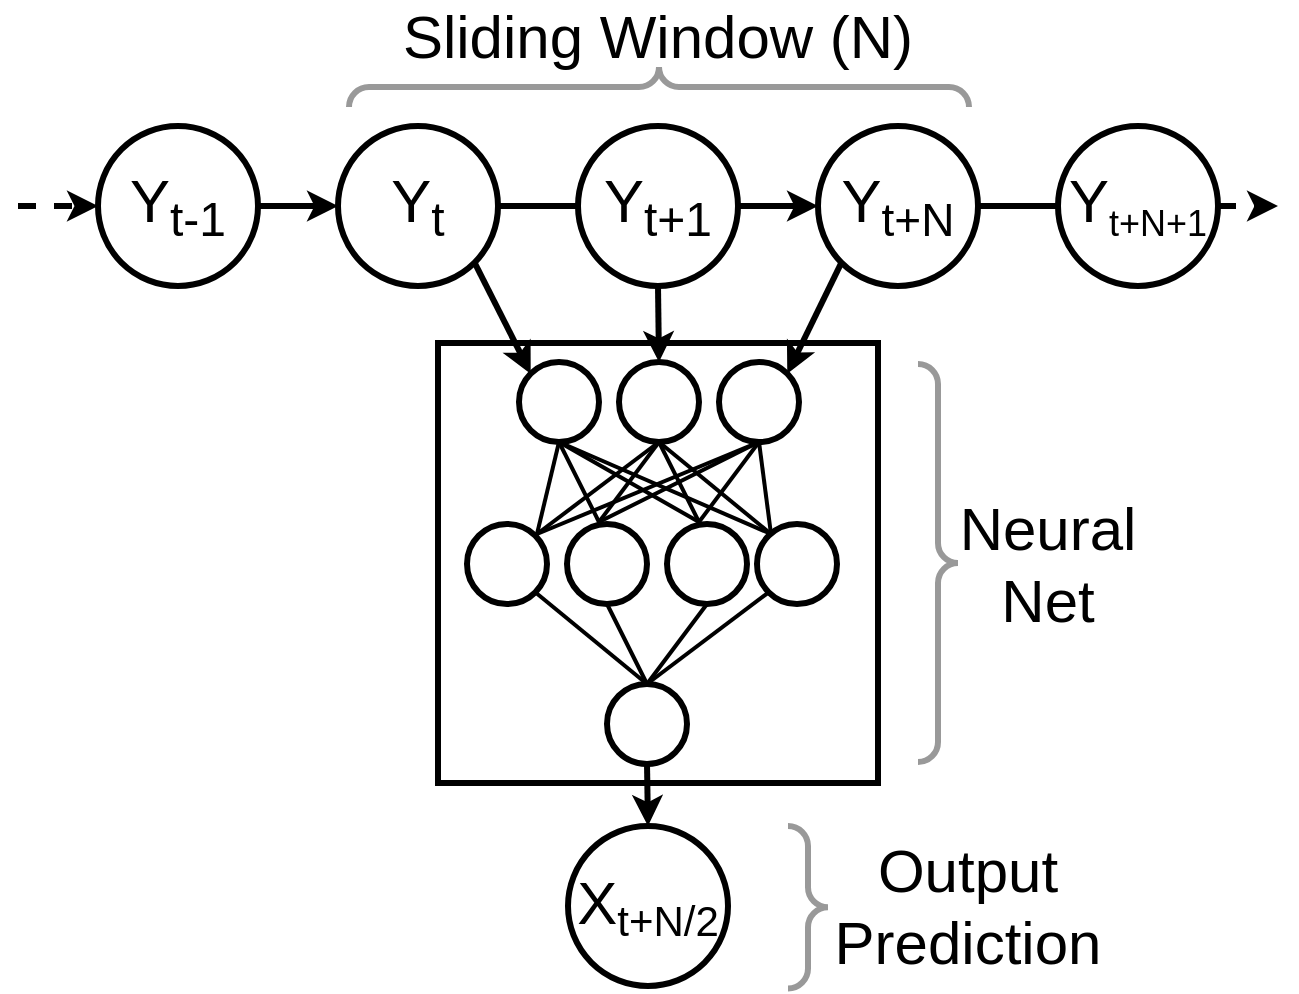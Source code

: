 <mxfile version="20.2.3" type="device"><diagram id="quvCCPkVLItVQjSiOian" name="Page-1"><mxGraphModel dx="773" dy="1230" grid="1" gridSize="10" guides="1" tooltips="1" connect="1" arrows="1" fold="1" page="1" pageScale="1" pageWidth="850" pageHeight="1100" math="0" shadow="0"><root><mxCell id="0"/><mxCell id="1" parent="0"/><mxCell id="PCVajjPwWanejp1941Y9-17" value="Y&lt;sub style=&quot;&quot;&gt;&lt;font style=&quot;font-size: 24px;&quot;&gt;t&lt;/font&gt;&lt;/sub&gt;" style="ellipse;whiteSpace=wrap;html=1;aspect=fixed;fontSize=30;strokeWidth=3;" parent="1" vertex="1"><mxGeometry x="280" y="280" width="80" height="80" as="geometry"/></mxCell><mxCell id="PCVajjPwWanejp1941Y9-18" value="Y&lt;sub style=&quot;&quot;&gt;&lt;font style=&quot;font-size: 24px;&quot;&gt;t-1&lt;/font&gt;&lt;/sub&gt;" style="ellipse;whiteSpace=wrap;html=1;aspect=fixed;fontSize=30;strokeWidth=3;" parent="1" vertex="1"><mxGeometry x="160" y="280" width="80" height="80" as="geometry"/></mxCell><mxCell id="PCVajjPwWanejp1941Y9-19" value="Y&lt;sub style=&quot;&quot;&gt;&lt;font style=&quot;font-size: 18px;&quot;&gt;t+N+1&lt;/font&gt;&lt;/sub&gt;" style="ellipse;whiteSpace=wrap;html=1;aspect=fixed;fontSize=30;strokeWidth=3;" parent="1" vertex="1"><mxGeometry x="640" y="280" width="80" height="80" as="geometry"/></mxCell><mxCell id="PCVajjPwWanejp1941Y9-20" value="" style="endArrow=classic;html=1;rounded=0;entryX=0;entryY=0.5;entryDx=0;entryDy=0;dashed=1;strokeWidth=3;" parent="1" target="PCVajjPwWanejp1941Y9-18" edge="1"><mxGeometry width="50" height="50" relative="1" as="geometry"><mxPoint x="120" y="320" as="sourcePoint"/><mxPoint x="170" y="220" as="targetPoint"/></mxGeometry></mxCell><mxCell id="PCVajjPwWanejp1941Y9-21" value="" style="endArrow=classic;html=1;rounded=0;entryX=0;entryY=0.5;entryDx=0;entryDy=0;exitX=1;exitY=0.5;exitDx=0;exitDy=0;strokeWidth=3;" parent="1" source="PCVajjPwWanejp1941Y9-18" target="PCVajjPwWanejp1941Y9-17" edge="1"><mxGeometry width="50" height="50" relative="1" as="geometry"><mxPoint x="250" y="220" as="sourcePoint"/><mxPoint x="290" y="220" as="targetPoint"/></mxGeometry></mxCell><mxCell id="PCVajjPwWanejp1941Y9-22" value="" style="endArrow=classic;html=1;rounded=0;entryX=0;entryY=0.5;entryDx=0;entryDy=0;exitX=1;exitY=0.5;exitDx=0;exitDy=0;startArrow=none;strokeWidth=3;" parent="1" source="PCVajjPwWanejp1941Y9-43" target="PCVajjPwWanejp1941Y9-42" edge="1"><mxGeometry width="50" height="50" relative="1" as="geometry"><mxPoint x="250" y="330" as="sourcePoint"/><mxPoint x="290" y="330" as="targetPoint"/><Array as="points"/></mxGeometry></mxCell><mxCell id="PCVajjPwWanejp1941Y9-23" value="" style="endArrow=classic;html=1;rounded=0;exitX=1;exitY=0.5;exitDx=0;exitDy=0;dashed=1;strokeWidth=3;" parent="1" source="PCVajjPwWanejp1941Y9-19" edge="1"><mxGeometry width="50" height="50" relative="1" as="geometry"><mxPoint x="600" y="330" as="sourcePoint"/><mxPoint x="750" y="320" as="targetPoint"/><Array as="points"/></mxGeometry></mxCell><mxCell id="PCVajjPwWanejp1941Y9-40" value="" style="labelPosition=right;align=left;strokeWidth=3;shape=mxgraph.mockup.markup.curlyBrace;html=1;shadow=0;dashed=0;strokeColor=#999999;direction=north;rotation=-180;" parent="1" vertex="1"><mxGeometry x="570" y="399" width="20" height="199" as="geometry"/></mxCell><mxCell id="PCVajjPwWanejp1941Y9-41" value="Neural Net" style="text;html=1;strokeColor=none;fillColor=none;align=center;verticalAlign=middle;whiteSpace=wrap;rounded=0;fontSize=30;strokeWidth=3;" parent="1" vertex="1"><mxGeometry x="600" y="463.5" width="70" height="70" as="geometry"/></mxCell><mxCell id="PCVajjPwWanejp1941Y9-102" value="" style="edgeStyle=none;rounded=0;orthogonalLoop=1;jettySize=auto;html=1;endArrow=none;endFill=0;strokeWidth=3;" parent="1" source="PCVajjPwWanejp1941Y9-42" target="PCVajjPwWanejp1941Y9-19" edge="1"><mxGeometry relative="1" as="geometry"/></mxCell><mxCell id="PCVajjPwWanejp1941Y9-42" value="Y&lt;sub style=&quot;&quot;&gt;&lt;font style=&quot;font-size: 23px;&quot;&gt;t+N&lt;/font&gt;&lt;/sub&gt;" style="ellipse;whiteSpace=wrap;html=1;aspect=fixed;fontSize=30;strokeWidth=3;" parent="1" vertex="1"><mxGeometry x="520" y="280" width="80" height="80" as="geometry"/></mxCell><mxCell id="PCVajjPwWanejp1941Y9-43" value="Y&lt;sub style=&quot;&quot;&gt;&lt;font style=&quot;font-size: 24px;&quot;&gt;t+1&lt;/font&gt;&lt;/sub&gt;" style="ellipse;whiteSpace=wrap;html=1;aspect=fixed;fontSize=30;strokeWidth=3;" parent="1" vertex="1"><mxGeometry x="400" y="280" width="80" height="80" as="geometry"/></mxCell><mxCell id="PCVajjPwWanejp1941Y9-44" value="" style="endArrow=none;html=1;rounded=0;entryX=0;entryY=0.5;entryDx=0;entryDy=0;exitX=1;exitY=0.5;exitDx=0;exitDy=0;strokeWidth=3;" parent="1" source="PCVajjPwWanejp1941Y9-17" target="PCVajjPwWanejp1941Y9-43" edge="1"><mxGeometry width="50" height="50" relative="1" as="geometry"><mxPoint x="360" y="320" as="sourcePoint"/><mxPoint x="550" y="320" as="targetPoint"/><Array as="points"/></mxGeometry></mxCell><mxCell id="PCVajjPwWanejp1941Y9-109" value="" style="group;strokeWidth=3;" parent="1" vertex="1" connectable="0"><mxGeometry x="330" y="388.5" width="220" height="220" as="geometry"/></mxCell><mxCell id="PCVajjPwWanejp1941Y9-105" value="" style="rounded=0;whiteSpace=wrap;html=1;strokeWidth=3;" parent="PCVajjPwWanejp1941Y9-109" vertex="1"><mxGeometry width="220" height="220" as="geometry"/></mxCell><mxCell id="PCVajjPwWanejp1941Y9-46" value="" style="ellipse;whiteSpace=wrap;html=1;aspect=fixed;strokeWidth=3;" parent="PCVajjPwWanejp1941Y9-109" vertex="1"><mxGeometry x="14.5" y="90.5" width="40" height="40" as="geometry"/></mxCell><mxCell id="PCVajjPwWanejp1941Y9-49" value="" style="ellipse;whiteSpace=wrap;html=1;aspect=fixed;strokeWidth=3;" parent="PCVajjPwWanejp1941Y9-109" vertex="1"><mxGeometry x="64.5" y="90.5" width="40" height="40" as="geometry"/></mxCell><mxCell id="PCVajjPwWanejp1941Y9-55" value="" style="ellipse;whiteSpace=wrap;html=1;aspect=fixed;strokeWidth=3;" parent="PCVajjPwWanejp1941Y9-109" vertex="1"><mxGeometry x="84.5" y="170.5" width="40" height="40" as="geometry"/></mxCell><mxCell id="PCVajjPwWanejp1941Y9-60" value="" style="endArrow=none;html=1;rounded=0;strokeWidth=2;entryX=0.5;entryY=0;entryDx=0;entryDy=0;exitX=1;exitY=1;exitDx=0;exitDy=0;endFill=0;" parent="PCVajjPwWanejp1941Y9-109" source="PCVajjPwWanejp1941Y9-46" target="PCVajjPwWanejp1941Y9-55" edge="1"><mxGeometry width="50" height="50" relative="1" as="geometry"><mxPoint x="134.5" y="90.5" as="sourcePoint"/><mxPoint x="44.5" y="150.5" as="targetPoint"/></mxGeometry></mxCell><mxCell id="PCVajjPwWanejp1941Y9-62" value="" style="endArrow=none;html=1;rounded=0;strokeWidth=2;exitX=0.5;exitY=1;exitDx=0;exitDy=0;entryX=0.5;entryY=0;entryDx=0;entryDy=0;endFill=0;" parent="PCVajjPwWanejp1941Y9-109" source="PCVajjPwWanejp1941Y9-49" target="PCVajjPwWanejp1941Y9-55" edge="1"><mxGeometry width="50" height="50" relative="1" as="geometry"><mxPoint x="118.642" y="134.642" as="sourcePoint"/><mxPoint x="125.189" y="146.529" as="targetPoint"/></mxGeometry></mxCell><mxCell id="PCVajjPwWanejp1941Y9-64" value="" style="ellipse;whiteSpace=wrap;html=1;aspect=fixed;strokeWidth=3;" parent="PCVajjPwWanejp1941Y9-109" vertex="1"><mxGeometry x="114.5" y="90.5" width="40" height="40" as="geometry"/></mxCell><mxCell id="PCVajjPwWanejp1941Y9-65" value="" style="ellipse;whiteSpace=wrap;html=1;aspect=fixed;strokeWidth=3;" parent="PCVajjPwWanejp1941Y9-109" vertex="1"><mxGeometry x="159.5" y="90.5" width="40" height="40" as="geometry"/></mxCell><mxCell id="PCVajjPwWanejp1941Y9-75" value="" style="endArrow=none;html=1;rounded=0;strokeWidth=2;exitX=0;exitY=1;exitDx=0;exitDy=0;entryX=0.5;entryY=0;entryDx=0;entryDy=0;endFill=0;" parent="PCVajjPwWanejp1941Y9-109" source="PCVajjPwWanejp1941Y9-65" target="PCVajjPwWanejp1941Y9-55" edge="1"><mxGeometry width="50" height="50" relative="1" as="geometry"><mxPoint x="270.358" y="134.642" as="sourcePoint"/><mxPoint x="184.5" y="200.5" as="targetPoint"/></mxGeometry></mxCell><mxCell id="PCVajjPwWanejp1941Y9-77" value="" style="endArrow=none;html=1;rounded=0;strokeWidth=2;exitX=0.5;exitY=1;exitDx=0;exitDy=0;entryX=0.5;entryY=0;entryDx=0;entryDy=0;endFill=0;" parent="PCVajjPwWanejp1941Y9-109" source="PCVajjPwWanejp1941Y9-64" target="PCVajjPwWanejp1941Y9-55" edge="1"><mxGeometry width="50" height="50" relative="1" as="geometry"><mxPoint x="270.358" y="134.642" as="sourcePoint"/><mxPoint x="84.5" y="180.5" as="targetPoint"/></mxGeometry></mxCell><mxCell id="PCVajjPwWanejp1941Y9-86" style="rounded=0;orthogonalLoop=1;jettySize=auto;html=1;exitX=1;exitY=1;exitDx=0;exitDy=0;entryX=0.5;entryY=0;entryDx=0;entryDy=0;endArrow=none;endFill=0;strokeWidth=2;" parent="PCVajjPwWanejp1941Y9-109" target="PCVajjPwWanejp1941Y9-100" edge="1"><mxGeometry relative="1" as="geometry"><mxPoint x="166.5" y="95.502" as="sourcePoint"/></mxGeometry></mxCell><mxCell id="PCVajjPwWanejp1941Y9-87" style="edgeStyle=none;rounded=0;orthogonalLoop=1;jettySize=auto;html=1;exitX=0.5;exitY=1;exitDx=0;exitDy=0;endArrow=none;endFill=0;strokeWidth=2;entryX=0.5;entryY=0;entryDx=0;entryDy=0;" parent="PCVajjPwWanejp1941Y9-109" target="PCVajjPwWanejp1941Y9-100" edge="1"><mxGeometry relative="1" as="geometry"><mxPoint x="160.5" y="49.502" as="targetPoint"/><mxPoint x="130.5" y="89.502" as="sourcePoint"/></mxGeometry></mxCell><mxCell id="PCVajjPwWanejp1941Y9-88" value="" style="ellipse;whiteSpace=wrap;html=1;aspect=fixed;rotation=-180;strokeWidth=3;" parent="PCVajjPwWanejp1941Y9-109" vertex="1"><mxGeometry x="90.5" y="9.502" width="40" height="40" as="geometry"/></mxCell><mxCell id="PCVajjPwWanejp1941Y9-89" value="" style="endArrow=none;html=1;rounded=0;strokeWidth=2;entryX=0.5;entryY=0;entryDx=0;entryDy=0;exitX=1;exitY=1;exitDx=0;exitDy=0;endFill=0;" parent="PCVajjPwWanejp1941Y9-109" target="PCVajjPwWanejp1941Y9-88" edge="1"><mxGeometry width="50" height="50" relative="1" as="geometry"><mxPoint x="166.5" y="95.502" as="sourcePoint"/><mxPoint x="170.5" y="69.502" as="targetPoint"/></mxGeometry></mxCell><mxCell id="PCVajjPwWanejp1941Y9-90" value="" style="endArrow=none;html=1;rounded=0;strokeWidth=2;exitX=0.5;exitY=1;exitDx=0;exitDy=0;entryX=0.5;entryY=0;entryDx=0;entryDy=0;endFill=0;" parent="PCVajjPwWanejp1941Y9-109" target="PCVajjPwWanejp1941Y9-88" edge="1"><mxGeometry width="50" height="50" relative="1" as="geometry"><mxPoint x="130.5" y="89.502" as="sourcePoint"/><mxPoint x="89.5" y="73.502" as="targetPoint"/></mxGeometry></mxCell><mxCell id="PCVajjPwWanejp1941Y9-91" value="" style="ellipse;whiteSpace=wrap;html=1;aspect=fixed;rotation=-180;strokeWidth=3;" parent="PCVajjPwWanejp1941Y9-109" vertex="1"><mxGeometry x="40.5" y="9.502" width="40" height="40" as="geometry"/></mxCell><mxCell id="PCVajjPwWanejp1941Y9-92" value="" style="endArrow=none;html=1;rounded=0;strokeWidth=2;entryX=0.5;entryY=0;entryDx=0;entryDy=0;exitX=0.5;exitY=1;exitDx=0;exitDy=0;endFill=0;" parent="PCVajjPwWanejp1941Y9-109" target="PCVajjPwWanejp1941Y9-91" edge="1"><mxGeometry width="50" height="50" relative="1" as="geometry"><mxPoint x="80.5" y="89.502" as="sourcePoint"/><mxPoint x="-15.5" y="73.502" as="targetPoint"/></mxGeometry></mxCell><mxCell id="PCVajjPwWanejp1941Y9-93" value="" style="endArrow=none;html=1;rounded=0;strokeWidth=2;entryX=0.5;entryY=0;entryDx=0;entryDy=0;exitX=0.5;exitY=1;exitDx=0;exitDy=0;endFill=0;" parent="PCVajjPwWanejp1941Y9-109" target="PCVajjPwWanejp1941Y9-91" edge="1"><mxGeometry width="50" height="50" relative="1" as="geometry"><mxPoint x="130.5" y="89.502" as="sourcePoint"/><mxPoint x="36.5" y="73.502" as="targetPoint"/></mxGeometry></mxCell><mxCell id="PCVajjPwWanejp1941Y9-94" value="" style="endArrow=none;html=1;rounded=0;strokeWidth=2;exitX=1;exitY=1;exitDx=0;exitDy=0;entryX=0.5;entryY=0;entryDx=0;entryDy=0;endFill=0;" parent="PCVajjPwWanejp1941Y9-109" target="PCVajjPwWanejp1941Y9-91" edge="1"><mxGeometry width="50" height="50" relative="1" as="geometry"><mxPoint x="166.5" y="95.502" as="sourcePoint"/><mxPoint x="116.5" y="33.502" as="targetPoint"/></mxGeometry></mxCell><mxCell id="PCVajjPwWanejp1941Y9-95" value="" style="endArrow=none;html=1;rounded=0;strokeWidth=2;exitX=0;exitY=1;exitDx=0;exitDy=0;entryX=0.5;entryY=0;entryDx=0;entryDy=0;endFill=0;" parent="PCVajjPwWanejp1941Y9-109" target="PCVajjPwWanejp1941Y9-91" edge="1"><mxGeometry width="50" height="50" relative="1" as="geometry"><mxPoint x="49.5" y="95.502" as="sourcePoint"/><mxPoint x="70.5" y="19.502" as="targetPoint"/></mxGeometry></mxCell><mxCell id="PCVajjPwWanejp1941Y9-96" value="" style="endArrow=none;html=1;rounded=0;strokeWidth=2;exitX=0;exitY=1;exitDx=0;exitDy=0;entryX=0.5;entryY=0;entryDx=0;entryDy=0;endFill=0;" parent="PCVajjPwWanejp1941Y9-109" target="PCVajjPwWanejp1941Y9-88" edge="1"><mxGeometry width="50" height="50" relative="1" as="geometry"><mxPoint x="49.5" y="95.502" as="sourcePoint"/><mxPoint x="30.5" y="19.502" as="targetPoint"/></mxGeometry></mxCell><mxCell id="PCVajjPwWanejp1941Y9-97" value="" style="endArrow=none;html=1;rounded=0;strokeWidth=2;exitX=0.5;exitY=1;exitDx=0;exitDy=0;entryX=0.5;entryY=0;entryDx=0;entryDy=0;endFill=0;" parent="PCVajjPwWanejp1941Y9-109" target="PCVajjPwWanejp1941Y9-88" edge="1"><mxGeometry width="50" height="50" relative="1" as="geometry"><mxPoint x="80.5" y="89.502" as="sourcePoint"/><mxPoint x="130.5" y="39.502" as="targetPoint"/></mxGeometry></mxCell><mxCell id="PCVajjPwWanejp1941Y9-98" style="edgeStyle=none;rounded=0;orthogonalLoop=1;jettySize=auto;html=1;exitX=0.5;exitY=0;exitDx=0;exitDy=0;endArrow=none;endFill=0;strokeWidth=2;" parent="PCVajjPwWanejp1941Y9-109" source="PCVajjPwWanejp1941Y9-100" edge="1"><mxGeometry relative="1" as="geometry"><mxPoint x="80.5" y="89.502" as="targetPoint"/></mxGeometry></mxCell><mxCell id="PCVajjPwWanejp1941Y9-99" style="edgeStyle=none;rounded=0;orthogonalLoop=1;jettySize=auto;html=1;exitX=0.5;exitY=0;exitDx=0;exitDy=0;entryX=0;entryY=1;entryDx=0;entryDy=0;endArrow=none;endFill=0;strokeWidth=2;" parent="PCVajjPwWanejp1941Y9-109" source="PCVajjPwWanejp1941Y9-100" edge="1"><mxGeometry relative="1" as="geometry"><mxPoint x="49.5" y="95.502" as="targetPoint"/></mxGeometry></mxCell><mxCell id="PCVajjPwWanejp1941Y9-100" value="" style="ellipse;whiteSpace=wrap;html=1;aspect=fixed;rotation=-180;strokeWidth=3;" parent="PCVajjPwWanejp1941Y9-109" vertex="1"><mxGeometry x="140.5" y="9.502" width="40" height="40" as="geometry"/></mxCell><mxCell id="PCVajjPwWanejp1941Y9-119" value="&lt;font style=&quot;&quot;&gt;&lt;span style=&quot;font-size: 30px;&quot;&gt;X&lt;/span&gt;&lt;sub style=&quot;&quot;&gt;&lt;font style=&quot;font-size: 21px;&quot;&gt;t+N/2&lt;/font&gt;&lt;/sub&gt;&lt;/font&gt;" style="ellipse;whiteSpace=wrap;html=1;aspect=fixed;fontSize=24;strokeWidth=3;" parent="1" vertex="1"><mxGeometry x="395" y="630" width="80" height="80" as="geometry"/></mxCell><mxCell id="PCVajjPwWanejp1941Y9-121" value="" style="endArrow=classic;html=1;rounded=0;strokeWidth=3;exitX=1;exitY=1;exitDx=0;exitDy=0;entryX=1;entryY=1;entryDx=0;entryDy=0;" parent="1" source="PCVajjPwWanejp1941Y9-17" target="PCVajjPwWanejp1941Y9-91" edge="1"><mxGeometry width="50" height="50" relative="1" as="geometry"><mxPoint x="410" y="490" as="sourcePoint"/><mxPoint x="370" y="410" as="targetPoint"/></mxGeometry></mxCell><mxCell id="PCVajjPwWanejp1941Y9-122" value="" style="endArrow=classic;html=1;rounded=0;strokeWidth=3;exitX=0.5;exitY=1;exitDx=0;exitDy=0;entryX=0.5;entryY=1;entryDx=0;entryDy=0;" parent="1" source="PCVajjPwWanejp1941Y9-43" target="PCVajjPwWanejp1941Y9-88" edge="1"><mxGeometry width="50" height="50" relative="1" as="geometry"><mxPoint x="358.284" y="358.284" as="sourcePoint"/><mxPoint x="376.358" y="413.86" as="targetPoint"/></mxGeometry></mxCell><mxCell id="PCVajjPwWanejp1941Y9-123" value="" style="endArrow=classic;html=1;rounded=0;strokeWidth=3;exitX=0;exitY=1;exitDx=0;exitDy=0;entryX=0;entryY=1;entryDx=0;entryDy=0;" parent="1" source="PCVajjPwWanejp1941Y9-42" target="PCVajjPwWanejp1941Y9-100" edge="1"><mxGeometry width="50" height="50" relative="1" as="geometry"><mxPoint x="450" y="370" as="sourcePoint"/><mxPoint x="440.5" y="408.002" as="targetPoint"/></mxGeometry></mxCell><mxCell id="PCVajjPwWanejp1941Y9-125" value="" style="endArrow=classic;html=1;rounded=0;strokeWidth=3;exitX=0.5;exitY=1;exitDx=0;exitDy=0;entryX=0.5;entryY=0;entryDx=0;entryDy=0;" parent="1" source="PCVajjPwWanejp1941Y9-55" target="PCVajjPwWanejp1941Y9-119" edge="1"><mxGeometry width="50" height="50" relative="1" as="geometry"><mxPoint x="394.5" y="609" as="sourcePoint"/><mxPoint x="363.284" y="651.716" as="targetPoint"/></mxGeometry></mxCell><mxCell id="PCVajjPwWanejp1941Y9-129" value="" style="labelPosition=right;align=left;strokeWidth=3;shape=mxgraph.mockup.markup.curlyBrace;html=1;shadow=0;dashed=0;strokeColor=#999999;direction=north;rotation=90;" parent="1" vertex="1"><mxGeometry x="430.5" y="105.5" width="20" height="310" as="geometry"/></mxCell><mxCell id="PCVajjPwWanejp1941Y9-130" value="Sliding Window (N)" style="text;html=1;strokeColor=none;fillColor=none;align=center;verticalAlign=middle;whiteSpace=wrap;rounded=0;fontSize=30;" parent="1" vertex="1"><mxGeometry x="299.37" y="220" width="282.25" height="30" as="geometry"/></mxCell><mxCell id="PCVajjPwWanejp1941Y9-131" value="Output Prediction" style="text;html=1;strokeColor=none;fillColor=none;align=center;verticalAlign=middle;whiteSpace=wrap;rounded=0;fontSize=30;strokeWidth=3;" parent="1" vertex="1"><mxGeometry x="505" y="635" width="180" height="70" as="geometry"/></mxCell><mxCell id="PCVajjPwWanejp1941Y9-132" value="" style="labelPosition=right;align=left;strokeWidth=3;shape=mxgraph.mockup.markup.curlyBrace;html=1;shadow=0;dashed=0;strokeColor=#999999;direction=north;rotation=-180;" parent="1" vertex="1"><mxGeometry x="505" y="630" width="20" height="81.25" as="geometry"/></mxCell></root></mxGraphModel></diagram></mxfile>